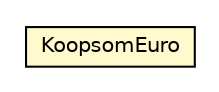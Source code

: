 #!/usr/local/bin/dot
#
# Class diagram 
# Generated by UMLGraph version R5_6-24-gf6e263 (http://www.umlgraph.org/)
#

digraph G {
	edge [fontname="Helvetica",fontsize=10,labelfontname="Helvetica",labelfontsize=10];
	node [fontname="Helvetica",fontsize=10,shape=plaintext];
	nodesep=0.25;
	ranksep=0.5;
	// nl.egem.stuf.sector.bg._0204.KDOFund.KoopsomEuro
	c83339 [label=<<table title="nl.egem.stuf.sector.bg._0204.KDOFund.KoopsomEuro" border="0" cellborder="1" cellspacing="0" cellpadding="2" port="p" bgcolor="lemonChiffon" href="./KDOFund.KoopsomEuro.html">
		<tr><td><table border="0" cellspacing="0" cellpadding="1">
<tr><td align="center" balign="center"> KoopsomEuro </td></tr>
		</table></td></tr>
		</table>>, URL="./KDOFund.KoopsomEuro.html", fontname="Helvetica", fontcolor="black", fontsize=10.0];
}

